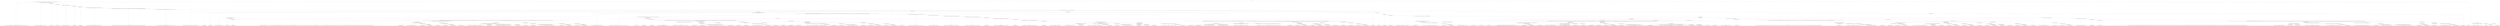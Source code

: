 digraph T {
	{
		rank=same
		397 [penwidth=3,colorscheme=set19,color=3,label="1;2;3;4;5;6;7;8;9;10;11;12;13;14;15;16;17;18;19;20;31;32;33;34;35;36;37;38;39;40;41;42;43;44;45;46;47;48;49;50;61;62;63;64;65;66;67;68;69;70;91;92;93;94;95;96;97;98;99;100;131;132;133;134;135;136;137;138;139;140;141;142;143;144;145;146;147;148;149;150_P\nP\n1.2%"]
		395 [penwidth=3,colorscheme=set19,color=3,label="151;152;153;154;155;156;157;158;159;160;161;162;163;164;165;166;167;168;169;170;171;172;173;174;175;176;177;178;179;180_P\nP\n1.3%"]
		393 [penwidth=3,colorscheme=set19,color=3,label="181;182;183;184;185;186;187;188;189;190_P\nP\n0.24%"]
		391 [penwidth=3,colorscheme=set19,color=3,label="191;192;193;194;195;196;197;198;199;200_P\nP\n1.8%"]
		389 [penwidth=3,colorscheme=set19,color=3,label="201;202;203;204;205;206;207;208;209;210;211;212;213;214;215;216;217;218;219;220_P\nP\n0.36%"]
		387 [penwidth=3,colorscheme=set19,color=3,label="221;222;223;224;225;226;227;228;229;230_P\nP\n0.084%"]
		385 [penwidth=3,colorscheme=set19,color=3,label="231;232;233;234;235;236;237;238;239;240_P\nP\n0.069%"]
		383 [penwidth=3,colorscheme=set19,color=3,label="241;242;243;244;245;246;247;248;249;250;251;252;253;254;255;256;257;258;259;260;261;262;263;264;265;266;267;268;269;270;271;272;273;274;275;276;277;278;279;280_P\nP\n0.019%"]
		381 [penwidth=3,colorscheme=set19,color=3,label="281;282;283;284;285;286;287;288;289;290;291;292;293;294;295;296;297;298;299;300;301;302;303;304;305;306;307;308;309;310;311;312;313;314;315;316;317;318;319;320;321;322;323;324;325;326;327;328;329;330;331;332;333;334;335;336;337;338;339;340;341;342;343;344;345;346;347;348;349;350;351;352;353;354;355;356;357;358;359;360;361;362;363;364;365;366;367;368;369;370_P\nP\n0.017%"]
		379 [penwidth=3,colorscheme=set19,color=3,label="371;372;373;374;375;376;377;378;379;380;381;382;383;384;385;386;387;388;389;390;391;392;393;394;395;396;397;398;399;400;401;402;403;404;405;406;407;408;409;410;411;412;413;414;415;416;417;418;419;420_P\nP\n0.028%"]
		377 [penwidth=3,colorscheme=set19,color=3,label="421;422;423;424;425;426;427;428;429;430;431;432;433;434;435;436;437;438;439;440;441;442;443;444;445;446;447;448;449;450;451;452;453;454;455;456;457;458;459;460;461_P\nP\n5.7%"]
		375 [penwidth=3,colorscheme=set19,color=3,label="462;463;464;465;466;467;468;469;470;471_P\nP\n3.2%"]
		373 [penwidth=3,colorscheme=set19,color=3,label="482;483;484;485;486;487;488;489;490;491_P\nP\n11%"]
		371 [penwidth=3,colorscheme=set19,color=3,label="492;493;494;495;496;497;498;499;500;501;542;543;544;545;546;547;548;549;550;551_P\nP\n3.1%"]
		369 [penwidth=3,colorscheme=set19,color=3,label="612;613;614;615;616;617;618;619;620;621_P\nP\n1.7%"]
		367 [penwidth=3,colorscheme=set19,color=3,label="632;633;634;635;636;637;638;639;640;641_P\nP\n5.6%"]
		365 [penwidth=3,colorscheme=set19,color=3,label="512;513;514;515;516;517;518;519;520;521;532;533;534;535;536;537;538;539;540;541;562;563;564;565;566;567;568;569;570;571_P\nP\n7%"]
		363 [penwidth=3,colorscheme=set19,color=3,label="522;523;524;525;526;527;528;529;530;531_P\nP\n6.7%"]
		361 [penwidth=3,colorscheme=set19,color=3,label="472;473;474;475;476;477;478;479;480;481_P\nP\n5.2%"]
		359 [penwidth=3,colorscheme=set19,color=3,label="502;503;504;505;506;507;508;509;510;511_P\nP\n7.3%"]
		357 [penwidth=3,colorscheme=set19,color=3,label="582;583;584;585;586;587;588;589;590;591_P\nP\n5.8%"]
		355 [penwidth=3,colorscheme=set19,color=3,label="572;573;574;575;576;577;578;579;580;581_P\nP\n5.7%"]
		353 [penwidth=3,colorscheme=set19,color=3,label="21;22;23;24;25;26;27;28;29;30_P\nP\n2.5%"]
		351 [penwidth=3,colorscheme=set19,color=3,label="51;52;53;54;55;56;57;58;59;60;71;72;73;74;75;76;77;78;79;80;101;102;103;104;105;106;107;108;109;110_P\nP\n6.2%"]
		349 [penwidth=3,colorscheme=set19,color=3,label="81;82;83;84;85;86;87;88;89;90_P\nP\n6%"]
		347 [penwidth=3,colorscheme=set19,color=3,label="111;112;113;114;115;116;117;118;119;120_P\nP\n6%"]
		345 [penwidth=3,colorscheme=set19,color=3,label="121;122;123;124;125;126;127;128;129;130_P\nP\n6.2%"]
		342 [penwidth=3,colorscheme=set19,color=2,label="932;933;934;935;936;937;938;939;940;941;972;973;974;975;976;977;978;979;980;981;1022;1023;1024;1025;1026;1027;1028;1029;1030;1031_M1\nM1\n4%"]
		340 [penwidth=3,colorscheme=set19,color=2,label="1052;1053;1054;1055;1056;1057;1058;1059;1060;1061_M1\nM1\n1.4%"]
		338 [penwidth=3,colorscheme=set19,color=2,label="1142;1143;1144;1145;1146;1147;1148;1149;1150;1151;1212;1213;1214;1215;1216;1217;1218;1219;1220;1221;1252;1253;1254;1255;1256;1257;1258;1259;1260;1261_M1\nM1\n2.6%"]
		336 [penwidth=3,colorscheme=set19,color=2,label="1312;1313;1314;1315;1316;1317;1318;1319;1320;1321_M1\nM1\n1%"]
		334 [penwidth=3,colorscheme=set19,color=2,label="1392;1393;1394;1395;1396;1397;1398;1399;1400;1401_M1\nM1\n6.8%"]
		332 [penwidth=3,colorscheme=set19,color=2,label="1082;1083;1084;1085;1086;1087;1088;1089;1090;1091;1132;1133;1134;1135;1136;1137;1138;1139;1140;1141_M1\nM1\n5.2%"]
		328 [penwidth=3,colorscheme=set19,color=2,label="1012;1013;1014;1015;1016;1017;1018;1019;1020;1021_M1\nM1\n3.6%"]
		326 [penwidth=3,colorscheme=set19,color=2,label="1072;1073;1074;1075;1076;1077;1078;1079;1080;1081_M1\nM1\n5.1%"]
		324 [penwidth=3,colorscheme=set19,color=2,label="1122;1123;1124;1125;1126;1127;1128;1129;1130;1131_M1\nM1\n5.3%"]
		322 [penwidth=3,colorscheme=set19,color=2,label="1202;1203;1204;1205;1206;1207;1208;1209;1210;1211_M1\nM1\n7%"]
		320 [penwidth=3,colorscheme=set19,color=2,label="1292;1293;1294;1295;1296;1297;1298;1299;1300;1301_M1\nM1\n6%"]
		318 [penwidth=3,colorscheme=set19,color=2,label="1042;1043;1044;1045;1046;1047;1048;1049;1050;1051;1062;1063;1064;1065;1066;1067;1068;1069;1070;1071_M1\nM1\n1.2%"]
		316 [penwidth=3,colorscheme=set19,color=2,label="1112;1113;1114;1115;1116;1117;1118;1119;1120;1121_M1\nM1\n7.6%"]
		314 [penwidth=3,colorscheme=set19,color=2,label="1192;1193;1194;1195;1196;1197;1198;1199;1200;1201_M1\nM1\n6%"]
		312 [penwidth=3,colorscheme=set19,color=2,label="1002;1003;1004;1005;1006;1007;1008;1009;1010;1011;1032;1033;1034;1035;1036;1037;1038;1039;1040;1041_M1\nM1\n15%"]
		310 [penwidth=3,colorscheme=set19,color=2,label="1182;1183;1184;1185;1186;1187;1188;1189;1190;1191_M1\nM1\n1.8%"]
		308 [penwidth=3,colorscheme=set19,color=2,label="1242;1243;1244;1245;1246;1247;1248;1249;1250;1251_M1\nM1\n4.4%"]
		306 [penwidth=3,colorscheme=set19,color=2,label="1342;1343;1344;1345;1346;1347;1348;1349;1350;1351_M1\nM1\n7.2%"]
		304 [penwidth=3,colorscheme=set19,color=2,label="1232;1233;1234;1235;1236;1237;1238;1239;1240;1241;1282;1283;1284;1285;1286;1287;1288;1289;1290;1291_M1\nM1\n2.9%"]
		302 [penwidth=3,colorscheme=set19,color=2,label="1332;1333;1334;1335;1336;1337;1338;1339;1340;1341_M1\nM1\n0.78%"]
		300 [penwidth=3,colorscheme=set19,color=2,label="1372;1373;1374;1375;1376;1377;1378;1379;1380;1381_M1\nM1\n5.5%"]
		297 [penwidth=3,colorscheme=set19,color=8,label="1582;1583;1584;1585;1586;1587;1588;1589;1590;1591;1632;1633;1634;1635;1636;1637;1638;1639;1640;1641;1722;1723;1724;1725;1726;1727;1728;1729;1730;1731;1742;1743;1744;1745;1746;1747;1748;1749;1750;1751_M2\nM2\n2.1%"]
		295 [penwidth=3,colorscheme=set19,color=8,label="1782;1783;1784;1785;1786;1787;1788;1789;1790;1791_M2\nM2\n4.4%"]
		293 [penwidth=3,colorscheme=set19,color=8,label="1832;1833;1834;1835;1836;1837;1838;1839;1840;1841_M2\nM2\n2.6%"]
		291 [penwidth=3,colorscheme=set19,color=8,label="1882;1883;1884;1885;1886;1887;1888;1889;1890;1891_M2\nM2\n5.1%"]
		289 [penwidth=3,colorscheme=set19,color=8,label="1872;1873;1874;1875;1876;1877;1878;1879;1880;1881_M2\nM2\n7.7%"]
		287 [penwidth=3,colorscheme=set19,color=8,label="1622;1623;1624;1625;1626;1627;1628;1629;1630;1631;1682;1683;1684;1685;1686;1687;1688;1689;1690;1691;1712;1713;1714;1715;1716;1717;1718;1719;1720;1721_M2\nM2\n9.7%"]
		285 [penwidth=3,colorscheme=set19,color=8,label="1822;1823;1824;1825;1826;1827;1828;1829;1830;1831;1862;1863;1864;1865;1866;1867;1868;1869;1870;1871_M2\nM2\n4.9%"]
		283 [penwidth=3,colorscheme=set19,color=8,label="1942;1943;1944;1945;1946;1947;1948;1949;1950;1951;1982;1983;1984;1985;1986;1987;1988;1989;1990;1991;2022;2023;2024;2025;2026;2027;2028;2029;2030;2031_M2\nM2\n0.58%"]
		281 [penwidth=3,colorscheme=set19,color=8,label="2092;2093;2094;2095;2096;2097;2098;2099;2100;2101;2112;2113;2114;2115;2116;2117;2118;2119;2120;2121;2182;2183;2184;2185;2186;2187;2188;2189;2190;2191_M2\nM2\n0.094%"]
		279 [penwidth=3,colorscheme=set19,color=8,label="2202;2203;2204;2205;2206;2207;2208;2209;2210;2211_M2\nM2\n0.24%"]
		277 [penwidth=3,colorscheme=set19,color=8,label="2302;2303;2304;2305;2306;2307;2308;2309;2310;2311;2362;2363;2364;2365;2366;2367;2368;2369;2370;2371;2412;2413;2414;2415;2416;2417;2418;2419;2420;2421_M2\nM2\n0.00092%"]
		275 [penwidth=3,colorscheme=set19,color=8,label="2482;2483;2484;2485;2486;2487;2488;2489;2490;2491_M2\nM2\n0.0092%"]
		273 [penwidth=3,colorscheme=set19,color=8,label="2662;2663;2664;2665;2666;2667;2668;2669;2670;2671;2912;2913;2914;2915;2916;2917;2918;2919;2920;2921;3082;3083;3084;3085;3086;3087;3088;3089;3090;3091_M2\nM2\n0.01%"]
		271 [penwidth=3,colorscheme=set19,color=8,label="3202;3203;3204;3205;3206;3207;3208;3209;3210;3211_M2\nM2\n0.0065%"]
		269 [penwidth=3,colorscheme=set19,color=8,label="3312;3313;3314;3315;3316;3317;3318;3319;3320;3321;3442;3443;3444;3445;3446;3447;3448;3449;3450;3451;3452_M2\nM2\n4%"]
		266 [penwidth=3,colorscheme=set19,color=8,label="3643;3644;3645;3646;3647;3648;3649;3650;3651;3652;3713;3714;3715;3716;3717;3718;3719;3720;3721;3722_M2\nM2\n1.6%"]
		264 [penwidth=3,colorscheme=set19,color=8,label="3773;3774;3775;3776;3777;3778;3779;3780;3781;3782_M2\nM2\n5.5%"]
		262 [penwidth=3,colorscheme=set19,color=8,label="3703;3704;3705;3706;3707;3708;3709;3710;3711;3712;3763;3764;3765;3766;3767;3768;3769;3770;3771;3772;3833;3834;3835;3836;3837;3838;3839;3840;3841;3842_M2\nM2\n1.6%"]
		260 [penwidth=3,colorscheme=set19,color=8,label="3943;3944;3945;3946;3947;3948;3949;3950;3951;3952_M2\nM2\n5.1%"]
		258 [penwidth=3,colorscheme=set19,color=8,label="3753;3754;3755;3756;3757;3758;3759;3760;3761;3762_M2\nM2\n3.9%"]
		256 [penwidth=3,colorscheme=set19,color=8,label="3823;3824;3825;3826;3827;3828;3829;3830;3831;3832;3873;3874;3875;3876;3877;3878;3879;3880;3881;3882_M2\nM2\n5.8%"]
		253 [penwidth=3,colorscheme=set19,color=8,label="3693;3694;3695;3696;3697;3698;3699;3700;3701;3702_M2\nM2\n5.3%"]
		251 [penwidth=3,colorscheme=set19,color=8,label="3743;3744;3745;3746;3747;3748;3749;3750;3751;3752_M2\nM2\n10%"]
		249 [penwidth=3,colorscheme=set19,color=8,label="3683;3684;3685;3686;3687;3688;3689;3690;3691;3692_M2\nM2\n11%"]
		247 [penwidth=3,colorscheme=set19,color=8,label="1672;1673;1674;1675;1676;1677;1678;1679;1680;1681;1772;1773;1774;1775;1776;1777;1778;1779;1780;1781;1812;1813;1814;1815;1816;1817;1818;1819;1820;1821_M2\nM2\n2.1%"]
		245 [penwidth=3,colorscheme=set19,color=8,label="1932;1933;1934;1935;1936;1937;1938;1939;1940;1941_M2\nM2\n6.3%"]
		243 [penwidth=3,colorscheme=set19,color=9,label="1472;1473;1474;1475;1476;1477;1478;1479;1480;1481;1502;1503;1504;1505;1506;1507;1508;1509;1510;1511;1552;1553;1554;1555;1556;1557;1558;1559;1560;1561;1612;1613;1614;1615;1616;1617;1618;1619;1620;1621;1852;1853;1854;1855;1856;1857;1858;1859;1860;1861;1902;1903;1904;1905;1906;1907;1908;1909;1910;1911;1972;1973;1974;1975;1976;1977;1978;1979;1980;1981;2072;2073;2074;2075;2076;2077;2078;2079;2080;2081;2162;2163;2164;2165;2166;2167;2168;2169;2170;2171;2192;2193;2194;2195;2196;2197;2198;2199;2200;2201;2242;2243;2244;2245;2246;2247;2248;2249;2250;2251;2262;2263;2264;2265;2266;2267;2268;2269;2270;2271;2322;2323;2324;2325;2326;2327;2328;2329;2330;2331;2382;2383;2384;2385;2386;2387;2388;2389;2390;2391_M3\nM3\n1.2%"]
		240 [penwidth=3,colorscheme=set19,color=9,label="2832;2833;2834;2835;2836;2837;2838;2839;2840;2841_M3\nM3\n8.2%"]
		238 [penwidth=3,colorscheme=set19,color=9,label="3032;3033;3034;3035;3036;3037;3038;3039;3040;3041;3112;3113;3114;3115;3116;3117;3118;3119;3120;3121;3242;3243;3244;3245;3246;3247;3248;3249;3250;3251_M3\nM3\n3.4%"]
		236 [penwidth=3,colorscheme=set19,color=9,label="3463;3464;3465;3466;3467;3468;3469;3470;3471;3472;3543;3544;3545;3546;3547;3548;3549;3550;3551;3552_M3\nM3\n5.4%"]
		234 [penwidth=3,colorscheme=set19,color=9,label="2492;2493;2494;2495;2496;2497;2498;2499;2500;2501_M3\nM3\n1.2%"]
		231 [penwidth=3,colorscheme=set19,color=9,label="2822;2823;2824;2825;2826;2827;2828;2829;2830;2831_M3\nM3\n9.7%"]
		229 [penwidth=3,colorscheme=set19,color=9,label="2952;2953;2954;2955;2956;2957;2958;2959;2960;2961_M3\nM3\n1.4%"]
		227 [penwidth=3,colorscheme=set19,color=9,label="3102;3103;3104;3105;3106;3107;3108;3109;3110;3111_M3\nM3\n6.3%"]
		224 [penwidth=3,colorscheme=set19,color=9,label="2742;2743;2744;2745;2746;2747;2748;2749;2750;2751;2812;2813;2814;2815;2816;2817;2818;2819;2820;2821;2942;2943;2944;2945;2946;2947;2948;2949;2950;2951_M3\nM3\n1%"]
		222 [penwidth=3,colorscheme=set19,color=9,label="3232;3233;3234;3235;3236;3237;3238;3239;3240;3241_M3\nM3\n8.8%"]
		220 [penwidth=3,colorscheme=set19,color=9,label="2932;2933;2934;2935;2936;2937;2938;2939;2940;2941_M3\nM3\n4.3%"]
		218 [penwidth=3,colorscheme=set19,color=9,label="3022;3023;3024;3025;3026;3027;3028;3029;3030;3031_M3\nM3\n1.4%"]
		216 [penwidth=3,colorscheme=set19,color=9,label="3342;3343;3344;3345;3346;3347;3348;3349;3350;3351_M3\nM3\n5.6%"]
		214 [penwidth=3,colorscheme=set19,color=9,label="2922;2923;2924;2925;2926;2927;2928;2929;2930;2931_M3\nM3\n2.2%"]
		212 [penwidth=3,colorscheme=set19,color=9,label="3222;3223;3224;3225;3226;3227;3228;3229;3230;3231_M3\nM3\n6.8%"]
		210 [penwidth=3,colorscheme=set19,color=9,label="3092;3093;3094;3095;3096;3097;3098;3099;3100;3101_M3\nM3\n2.6%"]
		208 [penwidth=3,colorscheme=set19,color=9,label="3212;3213;3214;3215;3216;3217;3218;3219;3220;3221_M3\nM3\n1.1%"]
		206 [penwidth=3,colorscheme=set19,color=9,label="3332;3333;3334;3335;3336;3337;3338;3339;3340;3341_M3\nM3\n8.4%"]
		204 [penwidth=3,colorscheme=set19,color=9,label="3533;3534;3535;3536;3537;3538;3539;3540;3541;3542_M3\nM3\n5%"]
		202 [penwidth=3,colorscheme=set19,color=9,label="3322;3323;3324;3325;3326;3327;3328;3329;3330;3331_M3\nM3\n7.8%"]
		200 [penwidth=3,colorscheme=set19,color=9,label="3453;3454;3455;3456;3457;3458;3459;3460;3461;3462_M3\nM3\n0.48%"]
		198 [penwidth=3,colorscheme=set19,color=9,label="3523;3524;3525;3526;3527;3528;3529;3530;3531;3532_M3\nM3\n7.6%"]
		195 [penwidth=3,colorscheme=set19,color=7,label="2442;2443;2444;2445;2446;2447;2448;2449;2450;2451_M4\nM4\n2.4%"]
		193 [penwidth=3,colorscheme=set19,color=7,label="2522;2523;2524;2525;2526;2527;2528;2529;2530;2531_M4\nM4\n4.4%"]
		191 [penwidth=3,colorscheme=set19,color=7,label="2782;2783;2784;2785;2786;2787;2788;2789;2790;2791;2882;2883;2884;2885;2886;2887;2888;2889;2890;2891_M4\nM4\n5.4%"]
		189 [penwidth=3,colorscheme=set19,color=7,label="2982;2983;2984;2985;2986;2987;2988;2989;2990;2991;3042;3043;3044;3045;3046;3047;3048;3049;3050;3051_M4\nM4\n7.6%"]
		187 [penwidth=3,colorscheme=set19,color=7,label="2562;2563;2564;2565;2566;2567;2568;2569;2570;2571;2632;2633;2634;2635;2636;2637;2638;2639;2640;2641;2702;2703;2704;2705;2706;2707;2708;2709;2710;2711_M4\nM4\n8.4%"]
		185 [penwidth=3,colorscheme=set19,color=7,label="2692;2693;2694;2695;2696;2697;2698;2699;2700;2701;2772;2773;2774;2775;2776;2777;2778;2779;2780;2781;2872;2873;2874;2875;2876;2877;2878;2879;2880;2881;2972;2973;2974;2975;2976;2977;2978;2979;2980;2981;3142;3143;3144;3145;3146;3147;3148;3149;3150;3151_M4\nM4\n5.8%"]
		183 [penwidth=3,colorscheme=set19,color=7,label="2512;2513;2514;2515;2516;2517;2518;2519;2520;2521_M4\nM4\n7.8%"]
		180 [penwidth=3,colorscheme=set19,color=7,label="2622;2623;2624;2625;2626;2627;2628;2629;2630;2631_M4\nM4\n12%"]
		178 [penwidth=3,colorscheme=set19,color=7,label="3132;3133;3134;3135;3136;3137;3138;3139;3140;3141_M4\nM4\n5.8%"]
		176 [penwidth=3,colorscheme=set19,color=7,label="2862;2863;2864;2865;2866;2867;2868;2869;2870;2871_M4\nM4\n4.5%"]
		174 [penwidth=3,colorscheme=set19,color=7,label="2962;2963;2964;2965;2966;2967;2968;2969;2970;2971_M4\nM4\n8.1%"]
		172 [penwidth=3,colorscheme=set19,color=7,label="3122;3123;3124;3125;3126;3127;3128;3129;3130;3131_M4\nM4\n6.1%"]
		170 [penwidth=3,colorscheme=set19,color=7,label="2852;2853;2854;2855;2856;2857;2858;2859;2860;2861_M4\nM4\n5.2%"]
		168 [penwidth=3,colorscheme=set19,color=7,label="2542;2543;2544;2545;2546;2547;2548;2549;2550;2551_M4\nM4\n3.9%"]
		166 [penwidth=3,colorscheme=set19,color=7,label="2612;2613;2614;2615;2616;2617;2618;2619;2620;2621_M4\nM4\n0.51%"]
		164 [penwidth=3,colorscheme=set19,color=7,label="2762;2763;2764;2765;2766;2767;2768;2769;2770;2771_M4\nM4\n5%"]
		162 [penwidth=3,colorscheme=set19,color=7,label="2842;2843;2844;2845;2846;2847;2848;2849;2850;2851_M4\nM4\n6.8%"]
		160 [penwidth=3,colorscheme=set19,color=5,label="662;663;664;665;666;667;668;669;670;671;692;693;694;695;696;697;698;699;700;701;712;713;714;715;716;717;718;719;720;721;792;793;794;795;796;797;798;799;800;801;822;823;824;825;826;827;828;829;830;831;852;853;854;855;856;857;858;859;860;861;872;873;874;875;876;877;878;879;880;881;902;903;904;905;906;907;908;909;910;911;912;913;914;915;916;917;918;919;920;921;992;993;994;995;996;997;998;999;1000;1001;1102;1103;1104;1105;1106;1107;1108;1109;1110;1111;1162;1163;1164;1165;1166;1167;1168;1169;1170;1171;1222;1223;1224;1225;1226;1227;1228;1229;1230;1231;1262;1263;1264;1265;1266;1267;1268;1269;1270;1271;1412;1413;1414;1415;1416;1417;1418;1419;1420;1421;1442;1443;1444;1445;1446;1447;1448;1449;1450;1451;1532;1533;1534;1535;1536;1537;1538;1539;1540;1541;1592;1593;1594;1595;1596;1597;1598;1599;1600;1601;2002;2003;2004;2005;2006;2007;2008;2009;2010;2011;2042;2043;2044;2045;2046;2047;2048;2049;2050;2051;2132;2133;2134;2135;2136;2137;2138;2139;2140;2141;2252;2253;2254;2255;2256;2257;2258;2259;2260;2261;2332;2333;2334;2335;2336;2337;2338;2339;2340;2341;2402;2403;2404;2405;2406;2407;2408;2409;2410;2411;2452;2453;2454;2455;2456;2457;2458;2459;2460;2461;2642;2643;2644;2645;2646;2647;2648;2649;2650;2651_M5\nM5\n3.3%"]
		157 [penwidth=3,colorscheme=set19,color=5,label="3272;3273;3274;3275;3276;3277;3278;3279;3280;3281_M5\nM5\n5.1%"]
		155 [penwidth=3,colorscheme=set19,color=5,label="3412;3413;3414;3415;3416;3417;3418;3419;3420;3421;3503;3504;3505;3506;3507;3508;3509;3510;3511;3512_M5\nM5\n3.1%"]
		153 [penwidth=3,colorscheme=set19,color=5,label="3573;3574;3575;3576;3577;3578;3579;3580;3581;3582_M5\nM5\n5%"]
		151 [penwidth=3,colorscheme=set19,color=5,label="3653;3654;3655;3656;3657;3658;3659;3660;3661;3662_M5\nM5\n6.8%"]
		149 [penwidth=3,colorscheme=set19,color=5,label="3402;3403;3404;3405;3406;3407;3408;3409;3410;3411_M5\nM5\n4.3%"]
		147 [penwidth=3,colorscheme=set19,color=5,label="3493;3494;3495;3496;3497;3498;3499;3500;3501;3502_M5\nM5\n2.3%"]
		145 [penwidth=3,colorscheme=set19,color=5,label="3603;3604;3605;3606;3607;3608;3609;3610;3611;3612_M5\nM5\n5.5%"]
		143 [penwidth=3,colorscheme=set19,color=5,label="2792;2793;2794;2795;2796;2797;2798;2799;2800;2801_M5\nM5\n2.5%"]
		141 [penwidth=3,colorscheme=set19,color=5,label="3062;3063;3064;3065;3066;3067;3068;3069;3070;3071;3162;3163;3164;3165;3166;3167;3168;3169;3170;3171;3262;3263;3264;3265;3266;3267;3268;3269;3270;3271_M5\nM5\n3%"]
		139 [penwidth=3,colorscheme=set19,color=5,label="3392;3393;3394;3395;3396;3397;3398;3399;3400;3401_M5\nM5\n5.7%"]
		137 [penwidth=3,colorscheme=set19,color=5,label="3252;3253;3254;3255;3256;3257;3258;3259;3260;3261;3382;3383;3384;3385;3386;3387;3388;3389;3390;3391;3483;3484;3485;3486;3487;3488;3489;3490;3491;3492_M5\nM5\n8.6%"]
		135 [penwidth=3,colorscheme=set19,color=5,label="3372;3373;3374;3375;3376;3377;3378;3379;3380;3381_M5\nM5\n6.9%"]
		133 [penwidth=3,colorscheme=set19,color=5,label="2992;2993;2994;2995;2996;2997;2998;2999;3000;3001_M5\nM5\n0.73%"]
		131 [penwidth=3,colorscheme=set19,color=5,label="3362;3363;3364;3365;3366;3367;3368;3369;3370;3371_M5\nM5\n0.54%"]
		129 [penwidth=3,colorscheme=set19,color=5,label="3473;3474;3475;3476;3477;3478;3479;3480;3481;3482;3563;3564;3565;3566;3567;3568;3569;3570;3571;3572;3593;3594;3595;3596;3597;3598;3599;3600;3601;3602_M5\nM5\n10%"]
		127 [penwidth=3,colorscheme=set19,color=5,label="3052;3053;3054;3055;3056;3057;3058;3059;3060;3061_M5\nM5\n1.4%"]
		125 [penwidth=3,colorscheme=set19,color=5,label="3352;3353;3354;3355;3356;3357;3358;3359;3360;3361_M5\nM5\n8.2%"]
		123 [penwidth=3,colorscheme=set19,color=5,label="3152;3153;3154;3155;3156;3157;3158;3159;3160;3161_M5\nM5\n8.6%"]
		121 [penwidth=3,colorscheme=set19,color=5,label="3553;3554;3555;3556;3557;3558;3559;3560;3561;3562_M5\nM5\n8.7%"]
		118 [penwidth=3,colorscheme=set19,color=4,label="3783;3784;3785;3786;3787;3788;3789;3790;3791;3792;3963;3964;3965;3966;3967;3968;3969;3970;3971;3972_M6\nM6\n4.9%"]
		116 [penwidth=3,colorscheme=set19,color=4,label="3993;3994;3995;3996;3997;3998;3999;4000;4001;4002;4073;4074;4075;4076;4077;4078;4079;4080;4081;4082;4173;4174;4175;4176;4177;4178;4179;4180;4181;4182_M6\nM6\n6.1%"]
		113 [penwidth=3,colorscheme=set19,color=4,label="4163;4164;4165;4166;4167;4168;4169;4170;4171;4172_M6\nM6\n0.97%"]
		111 [penwidth=3,colorscheme=set19,color=4,label="4373;4374;4375;4376;4377;4378;4379;4380;4381;4382_M6\nM6\n2.8%"]
		109 [penwidth=3,colorscheme=set19,color=4,label="4503;4504;4505;4506;4507;4508;4509;4510;4511;4512;4573;4574;4575;4576;4577;4578;4579;4580;4581;4582;4673;4674;4675;4676;4677;4678;4679;4680;4681;4682_M6\nM6\n6%"]
		107 [penwidth=3,colorscheme=set19,color=4,label="4253;4254;4255;4256;4257;4258;4259;4260;4261;4262_M6\nM6\n7.6%"]
		105 [penwidth=3,colorscheme=set19,color=4,label="4153;4154;4155;4156;4157;4158;4159;4160;4161;4162_M6\nM6\n3.1%"]
		103 [penwidth=3,colorscheme=set19,color=4,label="4363;4364;4365;4366;4367;4368;4369;4370;4371;4372_M6\nM6\n4.9%"]
		101 [penwidth=3,colorscheme=set19,color=4,label="4493;4494;4495;4496;4497;4498;4499;4500;4501;4502;4663;4664;4665;4666;4667;4668;4669;4670;4671;4672_M6\nM6\n0.6%"]
		99 [penwidth=3,colorscheme=set19,color=4,label="4703;4704;4705;4706;4707;4708;4709;4710;4711;4712_M6\nM6\n5.1%"]
		97 [penwidth=3,colorscheme=set19,color=4,label="4483;4484;4485;4486;4487;4488;4489;4490;4491;4492_M6\nM6\n6.1%"]
		95 [penwidth=3,colorscheme=set19,color=4,label="3843;3844;3845;3846;3847;3848;3849;3850;3851;3852_M6\nM6\n0.94%"]
		93 [penwidth=3,colorscheme=set19,color=4,label="3953;3954;3955;3956;3957;3958;3959;3960;3961;3962_M6\nM6\n0.94%"]
		91 [penwidth=3,colorscheme=set19,color=4,label="4053;4054;4055;4056;4057;4058;4059;4060;4061;4062_M6\nM6\n3.3%"]
		89 [penwidth=3,colorscheme=set19,color=4,label="4143;4144;4145;4146;4147;4148;4149;4150;4151;4152;4243;4244;4245;4246;4247;4248;4249;4250;4251;4252;4473;4474;4475;4476;4477;4478;4479;4480;4481;4482;4563;4564;4565;4566;4567;4568;4569;4570;4571;4572_M6\nM6\n4.5%"]
		87 [penwidth=3,colorscheme=set19,color=4,label="4653;4654;4655;4656;4657;4658;4659;4660;4661;4662_M6\nM6\n5.8%"]
		85 [penwidth=3,colorscheme=set19,color=4,label="4233;4234;4235;4236;4237;4238;4239;4240;4241;4242_M6\nM6\n4.1%"]
		83 [penwidth=3,colorscheme=set19,color=4,label="4463;4464;4465;4466;4467;4468;4469;4470;4471;4472;4643;4644;4645;4646;4647;4648;4649;4650;4651;4652_M6\nM6\n8.4%"]
		81 [penwidth=3,colorscheme=set19,color=4,label="4353;4354;4355;4356;4357;4358;4359;4360;4361;4362_M6\nM6\n3%"]
		79 [penwidth=3,colorscheme=set19,color=4,label="4553;4554;4555;4556;4557;4558;4559;4560;4561;4562_M6\nM6\n2.5%"]
		77 [penwidth=3,colorscheme=set19,color=4,label="4633;4634;4635;4636;4637;4638;4639;4640;4641;4642_M6\nM6\n5.4%"]
		75 [penwidth=3,colorscheme=set19,color=4,label="4043;4044;4045;4046;4047;4048;4049;4050;4051;4052_M6\nM6\n4.3%"]
		73 [penwidth=3,colorscheme=set19,color=4,label="4343;4344;4345;4346;4347;4348;4349;4350;4351;4352_M6\nM6\n8.6%"]
		71 [penwidth=3,colorscheme=set19,color=1,label="1462;1463;1464;1465;1466;1467;1468;1469;1470;1471;1492;1493;1494;1495;1496;1497;1498;1499;1500;1501;1562;1563;1564;1565;1566;1567;1568;1569;1570;1571;1602;1603;1604;1605;1606;1607;1608;1609;1610;1611;1652;1653;1654;1655;1656;1657;1658;1659;1660;1661;1732;1733;1734;1735;1736;1737;1738;1739;1740;1741;1762;1763;1764;1765;1766;1767;1768;1769;1770;1771;1792;1793;1794;1795;1796;1797;1798;1799;1800;1801;1922;1923;1924;1925;1926;1927;1928;1929;1930;1931;1962;1963;1964;1965;1966;1967;1968;1969;1970;1971;2012;2013;2014;2015;2016;2017;2018;2019;2020;2021;2062;2063;2064;2065;2066;2067;2068;2069;2070;2071;2152;2153;2154;2155;2156;2157;2158;2159;2160;2161;2232;2233;2234;2235;2236;2237;2238;2239;2240;2241;2342;2343;2344;2345;2346;2347;2348;2349;2350;2351;2462;2463;2464;2465;2466;2467;2468;2469;2470;2471;2572;2573;2574;2575;2576;2577;2578;2579;2580;2581;2802;2803;2804;2805;2806;2807;2808;2809;2810;2811;2902;2903;2904;2905;2906;2907;2908;2909;2910;2911;3072;3073;3074;3075;3076;3077;3078;3079;3080;3081;3182;3183;3184;3185;3186;3187;3188;3189;3190;3191;3282;3283;3284;3285;3286;3287;3288;3289;3290;3291;3422;3423;3424;3425;3426;3427;3428;3429;3430;3431;3513;3514;3515;3516;3517;3518;3519;3520;3521;3522;3613;3614;3615;3616;3617;3618;3619;3620;3621;3622_M7\nM7\n12%"]
		68 [penwidth=3,colorscheme=set19,color=1,label="3733;3734;3735;3736;3737;3738;3739;3740;3741;3742;3913;3914;3915;3916;3917;3918;3919;3920;3921;3922_M7\nM7\n4.4%"]
		66 [penwidth=3,colorscheme=set19,color=1,label="4103;4104;4105;4106;4107;4108;4109;4110;4111;4112_M7\nM7\n14%"]
		64 [penwidth=3,colorscheme=set19,color=1,label="4213;4214;4215;4216;4217;4218;4219;4220;4221;4222_M7\nM7\n7.2%"]
		62 [penwidth=3,colorscheme=set19,color=1,label="3803;3804;3805;3806;3807;3808;3809;3810;3811;3812;3853;3854;3855;3856;3857;3858;3859;3860;3861;3862;3903;3904;3905;3906;3907;3908;3909;3910;3911;3912_M7\nM7\n7.4%"]
		60 [penwidth=3,colorscheme=set19,color=1,label="4013;4014;4015;4016;4017;4018;4019;4020;4021;4022;4203;4204;4205;4206;4207;4208;4209;4210;4211;4212;4283;4284;4285;4286;4287;4288;4289;4290;4291;4292_M7\nM7\n4%"]
		58 [penwidth=3,colorscheme=set19,color=1,label="4683;4684;4685;4686;4687;4688;4689;4690;4691;4692_M7\nM7\n5.3%"]
		56 [penwidth=3,colorscheme=set19,color=1,label="3723;3724;3725;3726;3727;3728;3729;3730;3731;3732;3793;3794;3795;3796;3797;3798;3799;3800;3801;3802;3893;3894;3895;3896;3897;3898;3899;3900;3901;3902_M7\nM7\n4.4%"]
		54 [penwidth=3,colorscheme=set19,color=1,label="4003;4004;4005;4006;4007;4008;4009;4010;4011;4012_M7\nM7\n2.2%"]
		52 [penwidth=3,colorscheme=set19,color=1,label="4093;4094;4095;4096;4097;4098;4099;4100;4101;4102;4273;4274;4275;4276;4277;4278;4279;4280;4281;4282_M7\nM7\n6.7%"]
		50 [penwidth=3,colorscheme=set19,color=1,label="4193;4194;4195;4196;4197;4198;4199;4200;4201;4202;4263;4264;4265;4266;4267;4268;4269;4270;4271;4272;4393;4394;4395;4396;4397;4398;4399;4400;4401;4402_M7\nM7\n5.4%"]
		47 [penwidth=3,colorscheme=set19,color=1,label="3973;3974;3975;3976;3977;3978;3979;3980;3981;3982_M7\nM7\n7%"]
		45 [penwidth=3,colorscheme=set19,color=1,label="4593;4594;4595;4596;4597;4598;4599;4600;4601;4602_M7\nM7\n5%"]
		42 [penwidth=3,colorscheme=set19,color=1,label="4183;4184;4185;4186;4187;4188;4189;4190;4191;4192_M7\nM7\n5.4%"]
		40 [penwidth=3,colorscheme=set19,color=1,label="4383;4384;4385;4386;4387;4388;4389;4390;4391;4392;4513;4514;4515;4516;4517;4518;4519;4520;4521;4522_M7\nM7\n3.3%"]
		38 [penwidth=3,colorscheme=set19,color=1,label="4583;4584;4585;4586;4587;4588;4589;4590;4591;4592_M7\nM7\n6.1%"]
		34 [penwidth=3,colorscheme=set19,color=10,label="3863;3864;3865;3866;3867;3868;3869;3870;3871;3872;3933;3934;3935;3936;3937;3938;3939;3940;3941;3942;4033;4034;4035;4036;4037;4038;4039;4040;4041;4042;4133;4134;4135;4136;4137;4138;4139;4140;4141;4142_M8\nM8\n5%"]
		32 [penwidth=3,colorscheme=set19,color=10,label="4333;4334;4335;4336;4337;4338;4339;4340;4341;4342_M8\nM8\n3%"]
		30 [penwidth=3,colorscheme=set19,color=10,label="4453;4454;4455;4456;4457;4458;4459;4460;4461;4462_M8\nM8\n5.1%"]
		28 [penwidth=3,colorscheme=set19,color=10,label="4023;4024;4025;4026;4027;4028;4029;4030;4031;4032_M8\nM8\n0.38%"]
		26 [penwidth=3,colorscheme=set19,color=10,label="4123;4124;4125;4126;4127;4128;4129;4130;4131;4132;4323;4324;4325;4326;4327;4328;4329;4330;4331;4332_M8\nM8\n0.7%"]
		24 [penwidth=3,colorscheme=set19,color=10,label="4443;4444;4445;4446;4447;4448;4449;4450;4451;4452;4623;4624;4625;4626;4627;4628;4629;4630;4631;4632_M8\nM8\n5.4%"]
		22 [penwidth=3,colorscheme=set19,color=10,label="4313;4314;4315;4316;4317;4318;4319;4320;4321;4322_M8\nM8\n5.3%"]
		20 [penwidth=3,colorscheme=set19,color=10,label="4613;4614;4615;4616;4617;4618;4619;4620;4621;4622_M8\nM8\n6.1%"]
		18 [penwidth=3,colorscheme=set19,color=10,label="3923;3924;3925;3926;3927;3928;3929;3930;3931;3932_M8\nM8\n12%"]
		16 [penwidth=3,colorscheme=set19,color=10,label="4303;4304;4305;4306;4307;4308;4309;4310;4311;4312_M8\nM8\n8.9%"]
		14 [penwidth=3,colorscheme=set19,color=10,label="4433;4434;4435;4436;4437;4438;4439;4440;4441;4442_M8\nM8\n5.1%"]
		12 [penwidth=3,colorscheme=set19,color=10,label="4543;4544;4545;4546;4547;4548;4549;4550;4551;4552_M8\nM8\n7.3%"]
		10 [penwidth=3,colorscheme=set19,color=10,label="4423;4424;4425;4426;4427;4428;4429;4430;4431;4432_M8\nM8\n7.4%"]
		8 [penwidth=3,colorscheme=set19,color=10,label="4603;4604;4605;4606;4607;4608;4609;4610;4611;4612;4693;4694;4695;4696;4697;4698;4699;4700;4701;4702;4713;4714;4715;4716;4717;4718;4719;4720;4721;4722_M8\nM8\n5.1%"]
		6 [penwidth=3,colorscheme=set19,color=10,label="3983;3984;3985;3986;3987;3988;3989;3990;3991;3992_M8\nM8\n4.3%"]
		4 [penwidth=3,colorscheme=set19,color=10,label="4113;4114;4115;4116;4117;4118;4119;4120;4121;4122;4223;4224;4225;4226;4227;4228;4229;4230;4231;4232;4293;4294;4295;4296;4297;4298;4299;4300;4301;4302;4413;4414;4415;4416;4417;4418;4419;4420;4421;4422;4533;4534;4535;4536;4537;4538;4539;4540;4541;4542_M8\nM8\n7.7%"]
		2 [penwidth=3,colorscheme=set19,color=10,label="4403;4404;4405;4406;4407;4408;4409;4410;4411;4412_M8\nM8\n5.9%"]
		0 [penwidth=3,colorscheme=set19,color=10,label="4523;4524;4525;4526;4527;4528;4529;4530;4531;4532_M8\nM8\n5.5%"]
	}
	400 [label="GL"]
	399 [label="0"]
	398 [label="1;2;3;4;5;6;7;8;9;10;11;12;13;14;15;16;17;18;19;20;31;32;33;34;35;36;37;38;39;40;41;42;43;44;45;46;47;48;49;50;61;62;63;64;65;66;67;68;69;70;91;92;93;94;95;96;97;98;99;100;131;132;133;134;135;136;137;138;139;140;141;142;143;144;145;146;147;148;149;150"]
	396 [label="151;152;153;154;155;156;157;158;159;160;161;162;163;164;165;166;167;168;169;170;171;172;173;174;175;176;177;178;179;180"]
	394 [label="181;182;183;184;185;186;187;188;189;190"]
	392 [label="191;192;193;194;195;196;197;198;199;200"]
	390 [label="201;202;203;204;205;206;207;208;209;210;211;212;213;214;215;216;217;218;219;220"]
	388 [label="221;222;223;224;225;226;227;228;229;230"]
	386 [label="231;232;233;234;235;236;237;238;239;240"]
	384 [label="241;242;243;244;245;246;247;248;249;250;251;252;253;254;255;256;257;258;259;260;261;262;263;264;265;266;267;268;269;270;271;272;273;274;275;276;277;278;279;280"]
	382 [label="281;282;283;284;285;286;287;288;289;290;291;292;293;294;295;296;297;298;299;300;301;302;303;304;305;306;307;308;309;310;311;312;313;314;315;316;317;318;319;320;321;322;323;324;325;326;327;328;329;330;331;332;333;334;335;336;337;338;339;340;341;342;343;344;345;346;347;348;349;350;351;352;353;354;355;356;357;358;359;360;361;362;363;364;365;366;367;368;369;370"]
	380 [label="371;372;373;374;375;376;377;378;379;380;381;382;383;384;385;386;387;388;389;390;391;392;393;394;395;396;397;398;399;400;401;402;403;404;405;406;407;408;409;410;411;412;413;414;415;416;417;418;419;420"]
	378 [label="421;422;423;424;425;426;427;428;429;430;431;432;433;434;435;436;437;438;439;440;441;442;443;444;445;446;447;448;449;450;451;452;453;454;455;456;457;458;459;460;461"]
	376 [label="462;463;464;465;466;467;468;469;470;471"]
	374 [label="482;483;484;485;486;487;488;489;490;491"]
	372 [label="492;493;494;495;496;497;498;499;500;501;542;543;544;545;546;547;548;549;550;551"]
	370 [label="612;613;614;615;616;617;618;619;620;621"]
	368 [label="632;633;634;635;636;637;638;639;640;641"]
	366 [label="512;513;514;515;516;517;518;519;520;521;532;533;534;535;536;537;538;539;540;541;562;563;564;565;566;567;568;569;570;571"]
	364 [label="522;523;524;525;526;527;528;529;530;531"]
	362 [label="472;473;474;475;476;477;478;479;480;481"]
	360 [label="502;503;504;505;506;507;508;509;510;511"]
	358 [label="582;583;584;585;586;587;588;589;590;591"]
	356 [label="572;573;574;575;576;577;578;579;580;581"]
	354 [label="21;22;23;24;25;26;27;28;29;30"]
	352 [label="51;52;53;54;55;56;57;58;59;60;71;72;73;74;75;76;77;78;79;80;101;102;103;104;105;106;107;108;109;110"]
	350 [label="81;82;83;84;85;86;87;88;89;90"]
	348 [label="111;112;113;114;115;116;117;118;119;120"]
	346 [label="121;122;123;124;125;126;127;128;129;130"]
	344 [label="702;703;704;705;706;707;708;709;710;711;722;723;724;725;726;727;728;729;730;731;772;773;774;775;776;777;778;779;780;781;832;833;834;835;836;837;838;839;840;841"]
	343 [label="932;933;934;935;936;937;938;939;940;941;972;973;974;975;976;977;978;979;980;981;1022;1023;1024;1025;1026;1027;1028;1029;1030;1031"]
	341 [label="1052;1053;1054;1055;1056;1057;1058;1059;1060;1061"]
	339 [label="1142;1143;1144;1145;1146;1147;1148;1149;1150;1151;1212;1213;1214;1215;1216;1217;1218;1219;1220;1221;1252;1253;1254;1255;1256;1257;1258;1259;1260;1261"]
	337 [label="1312;1313;1314;1315;1316;1317;1318;1319;1320;1321"]
	335 [label="1392;1393;1394;1395;1396;1397;1398;1399;1400;1401"]
	333 [label="1082;1083;1084;1085;1086;1087;1088;1089;1090;1091;1132;1133;1134;1135;1136;1137;1138;1139;1140;1141"]
	331 [label="942;943;944;945;946;947;948;949;950;951"]
	330 [label="962;963;964;965;966;967;968;969;970;971"]
	329 [label="1012;1013;1014;1015;1016;1017;1018;1019;1020;1021"]
	327 [label="1072;1073;1074;1075;1076;1077;1078;1079;1080;1081"]
	325 [label="1122;1123;1124;1125;1126;1127;1128;1129;1130;1131"]
	323 [label="1202;1203;1204;1205;1206;1207;1208;1209;1210;1211"]
	321 [label="1292;1293;1294;1295;1296;1297;1298;1299;1300;1301"]
	319 [label="1042;1043;1044;1045;1046;1047;1048;1049;1050;1051;1062;1063;1064;1065;1066;1067;1068;1069;1070;1071"]
	317 [label="1112;1113;1114;1115;1116;1117;1118;1119;1120;1121"]
	315 [label="1192;1193;1194;1195;1196;1197;1198;1199;1200;1201"]
	313 [label="1002;1003;1004;1005;1006;1007;1008;1009;1010;1011;1032;1033;1034;1035;1036;1037;1038;1039;1040;1041"]
	311 [label="1182;1183;1184;1185;1186;1187;1188;1189;1190;1191"]
	309 [label="1242;1243;1244;1245;1246;1247;1248;1249;1250;1251"]
	307 [label="1342;1343;1344;1345;1346;1347;1348;1349;1350;1351"]
	305 [label="1232;1233;1234;1235;1236;1237;1238;1239;1240;1241;1282;1283;1284;1285;1286;1287;1288;1289;1290;1291"]
	303 [label="1332;1333;1334;1335;1336;1337;1338;1339;1340;1341"]
	301 [label="1372;1373;1374;1375;1376;1377;1378;1379;1380;1381"]
	299 [label="602;603;604;605;606;607;608;609;610;611;622;623;624;625;626;627;628;629;630;631;652;653;654;655;656;657;658;659;660;661;682;683;684;685;686;687;688;689;690;691;732;733;734;735;736;737;738;739;740;741;762;763;764;765;766;767;768;769;770;771;812;813;814;815;816;817;818;819;820;821;842;843;844;845;846;847;848;849;850;851;862;863;864;865;866;867;868;869;870;871;892;893;894;895;896;897;898;899;900;901;982;983;984;985;986;987;988;989;990;991;1092;1093;1094;1095;1096;1097;1098;1099;1100;1101;1152;1153;1154;1155;1156;1157;1158;1159;1160;1161;1352;1353;1354;1355;1356;1357;1358;1359;1360;1361;1432;1433;1434;1435;1436;1437;1438;1439;1440;1441;1522;1523;1524;1525;1526;1527;1528;1529;1530;1531"]
	298 [label="1582;1583;1584;1585;1586;1587;1588;1589;1590;1591;1632;1633;1634;1635;1636;1637;1638;1639;1640;1641;1722;1723;1724;1725;1726;1727;1728;1729;1730;1731;1742;1743;1744;1745;1746;1747;1748;1749;1750;1751"]
	296 [label="1782;1783;1784;1785;1786;1787;1788;1789;1790;1791"]
	294 [label="1832;1833;1834;1835;1836;1837;1838;1839;1840;1841"]
	292 [label="1882;1883;1884;1885;1886;1887;1888;1889;1890;1891"]
	290 [label="1872;1873;1874;1875;1876;1877;1878;1879;1880;1881"]
	288 [label="1622;1623;1624;1625;1626;1627;1628;1629;1630;1631;1682;1683;1684;1685;1686;1687;1688;1689;1690;1691;1712;1713;1714;1715;1716;1717;1718;1719;1720;1721"]
	286 [label="1822;1823;1824;1825;1826;1827;1828;1829;1830;1831;1862;1863;1864;1865;1866;1867;1868;1869;1870;1871"]
	284 [label="1942;1943;1944;1945;1946;1947;1948;1949;1950;1951;1982;1983;1984;1985;1986;1987;1988;1989;1990;1991;2022;2023;2024;2025;2026;2027;2028;2029;2030;2031"]
	282 [label="2092;2093;2094;2095;2096;2097;2098;2099;2100;2101;2112;2113;2114;2115;2116;2117;2118;2119;2120;2121;2182;2183;2184;2185;2186;2187;2188;2189;2190;2191"]
	280 [label="2202;2203;2204;2205;2206;2207;2208;2209;2210;2211"]
	278 [label="2302;2303;2304;2305;2306;2307;2308;2309;2310;2311;2362;2363;2364;2365;2366;2367;2368;2369;2370;2371;2412;2413;2414;2415;2416;2417;2418;2419;2420;2421"]
	276 [label="2482;2483;2484;2485;2486;2487;2488;2489;2490;2491"]
	274 [label="2662;2663;2664;2665;2666;2667;2668;2669;2670;2671;2912;2913;2914;2915;2916;2917;2918;2919;2920;2921;3082;3083;3084;3085;3086;3087;3088;3089;3090;3091"]
	272 [label="3202;3203;3204;3205;3206;3207;3208;3209;3210;3211"]
	270 [label="3312;3313;3314;3315;3316;3317;3318;3319;3320;3321;3442;3443;3444;3445;3446;3447;3448;3449;3450;3451;3452"]
	268 [label="3583;3584;3585;3586;3587;3588;3589;3590;3591;3592"]
	267 [label="3643;3644;3645;3646;3647;3648;3649;3650;3651;3652;3713;3714;3715;3716;3717;3718;3719;3720;3721;3722"]
	265 [label="3773;3774;3775;3776;3777;3778;3779;3780;3781;3782"]
	263 [label="3703;3704;3705;3706;3707;3708;3709;3710;3711;3712;3763;3764;3765;3766;3767;3768;3769;3770;3771;3772;3833;3834;3835;3836;3837;3838;3839;3840;3841;3842"]
	261 [label="3943;3944;3945;3946;3947;3948;3949;3950;3951;3952"]
	259 [label="3753;3754;3755;3756;3757;3758;3759;3760;3761;3762"]
	257 [label="3823;3824;3825;3826;3827;3828;3829;3830;3831;3832;3873;3874;3875;3876;3877;3878;3879;3880;3881;3882"]
	255 [label="3633;3634;3635;3636;3637;3638;3639;3640;3641;3642"]
	254 [label="3693;3694;3695;3696;3697;3698;3699;3700;3701;3702"]
	252 [label="3743;3744;3745;3746;3747;3748;3749;3750;3751;3752"]
	250 [label="3683;3684;3685;3686;3687;3688;3689;3690;3691;3692"]
	248 [label="1672;1673;1674;1675;1676;1677;1678;1679;1680;1681;1772;1773;1774;1775;1776;1777;1778;1779;1780;1781;1812;1813;1814;1815;1816;1817;1818;1819;1820;1821"]
	246 [label="1932;1933;1934;1935;1936;1937;1938;1939;1940;1941"]
	244 [label="1472;1473;1474;1475;1476;1477;1478;1479;1480;1481;1502;1503;1504;1505;1506;1507;1508;1509;1510;1511;1552;1553;1554;1555;1556;1557;1558;1559;1560;1561;1612;1613;1614;1615;1616;1617;1618;1619;1620;1621;1852;1853;1854;1855;1856;1857;1858;1859;1860;1861;1902;1903;1904;1905;1906;1907;1908;1909;1910;1911;1972;1973;1974;1975;1976;1977;1978;1979;1980;1981;2072;2073;2074;2075;2076;2077;2078;2079;2080;2081;2162;2163;2164;2165;2166;2167;2168;2169;2170;2171;2192;2193;2194;2195;2196;2197;2198;2199;2200;2201;2242;2243;2244;2245;2246;2247;2248;2249;2250;2251;2262;2263;2264;2265;2266;2267;2268;2269;2270;2271;2322;2323;2324;2325;2326;2327;2328;2329;2330;2331;2382;2383;2384;2385;2386;2387;2388;2389;2390;2391"]
	242 [label="2432;2433;2434;2435;2436;2437;2438;2439;2440;2441;2502;2503;2504;2505;2506;2507;2508;2509;2510;2511"]
	241 [label="2832;2833;2834;2835;2836;2837;2838;2839;2840;2841"]
	239 [label="3032;3033;3034;3035;3036;3037;3038;3039;3040;3041;3112;3113;3114;3115;3116;3117;3118;3119;3120;3121;3242;3243;3244;3245;3246;3247;3248;3249;3250;3251"]
	237 [label="3463;3464;3465;3466;3467;3468;3469;3470;3471;3472;3543;3544;3545;3546;3547;3548;3549;3550;3551;3552"]
	235 [label="2492;2493;2494;2495;2496;2497;2498;2499;2500;2501"]
	233 [label="2602;2603;2604;2605;2606;2607;2608;2609;2610;2611;2752;2753;2754;2755;2756;2757;2758;2759;2760;2761"]
	232 [label="2822;2823;2824;2825;2826;2827;2828;2829;2830;2831"]
	230 [label="2952;2953;2954;2955;2956;2957;2958;2959;2960;2961"]
	228 [label="3102;3103;3104;3105;3106;3107;3108;3109;3110;3111"]
	226 [label="2682;2683;2684;2685;2686;2687;2688;2689;2690;2691"]
	225 [label="2742;2743;2744;2745;2746;2747;2748;2749;2750;2751;2812;2813;2814;2815;2816;2817;2818;2819;2820;2821;2942;2943;2944;2945;2946;2947;2948;2949;2950;2951"]
	223 [label="3232;3233;3234;3235;3236;3237;3238;3239;3240;3241"]
	221 [label="2932;2933;2934;2935;2936;2937;2938;2939;2940;2941"]
	219 [label="3022;3023;3024;3025;3026;3027;3028;3029;3030;3031"]
	217 [label="3342;3343;3344;3345;3346;3347;3348;3349;3350;3351"]
	215 [label="2922;2923;2924;2925;2926;2927;2928;2929;2930;2931"]
	213 [label="3222;3223;3224;3225;3226;3227;3228;3229;3230;3231"]
	211 [label="3092;3093;3094;3095;3096;3097;3098;3099;3100;3101"]
	209 [label="3212;3213;3214;3215;3216;3217;3218;3219;3220;3221"]
	207 [label="3332;3333;3334;3335;3336;3337;3338;3339;3340;3341"]
	205 [label="3533;3534;3535;3536;3537;3538;3539;3540;3541;3542"]
	203 [label="3322;3323;3324;3325;3326;3327;3328;3329;3330;3331"]
	201 [label="3453;3454;3455;3456;3457;3458;3459;3460;3461;3462"]
	199 [label="3523;3524;3525;3526;3527;3528;3529;3530;3531;3532"]
	197 [label="552;553;554;555;556;557;558;559;560;561;592;593;594;595;596;597;598;599;600;601;642;643;644;645;646;647;648;649;650;651;672;673;674;675;676;677;678;679;680;681;742;743;744;745;746;747;748;749;750;751;752;753;754;755;756;757;758;759;760;761;782;783;784;785;786;787;788;789;790;791;802;803;804;805;806;807;808;809;810;811;882;883;884;885;886;887;888;889;890;891;922;923;924;925;926;927;928;929;930;931;952;953;954;955;956;957;958;959;960;961;1172;1173;1174;1175;1176;1177;1178;1179;1180;1181;1272;1273;1274;1275;1276;1277;1278;1279;1280;1281;1322;1323;1324;1325;1326;1327;1328;1329;1330;1331;1362;1363;1364;1365;1366;1367;1368;1369;1370;1371;1402;1403;1404;1405;1406;1407;1408;1409;1410;1411;1452;1453;1454;1455;1456;1457;1458;1459;1460;1461;1482;1483;1484;1485;1486;1487;1488;1489;1490;1491;1542;1543;1544;1545;1546;1547;1548;1549;1550;1551;1642;1643;1644;1645;1646;1647;1648;1649;1650;1651;1692;1693;1694;1695;1696;1697;1698;1699;1700;1701;1752;1753;1754;1755;1756;1757;1758;1759;1760;1761;1842;1843;1844;1845;1846;1847;1848;1849;1850;1851;1892;1893;1894;1895;1896;1897;1898;1899;1900;1901;2052;2053;2054;2055;2056;2057;2058;2059;2060;2061;2142;2143;2144;2145;2146;2147;2148;2149;2150;2151;2222;2223;2224;2225;2226;2227;2228;2229;2230;2231;2282;2283;2284;2285;2286;2287;2288;2289;2290;2291;2392;2393;2394;2395;2396;2397;2398;2399;2400;2401"]
	196 [label="2442;2443;2444;2445;2446;2447;2448;2449;2450;2451"]
	194 [label="2522;2523;2524;2525;2526;2527;2528;2529;2530;2531"]
	192 [label="2782;2783;2784;2785;2786;2787;2788;2789;2790;2791;2882;2883;2884;2885;2886;2887;2888;2889;2890;2891"]
	190 [label="2982;2983;2984;2985;2986;2987;2988;2989;2990;2991;3042;3043;3044;3045;3046;3047;3048;3049;3050;3051"]
	188 [label="2562;2563;2564;2565;2566;2567;2568;2569;2570;2571;2632;2633;2634;2635;2636;2637;2638;2639;2640;2641;2702;2703;2704;2705;2706;2707;2708;2709;2710;2711"]
	186 [label="2692;2693;2694;2695;2696;2697;2698;2699;2700;2701;2772;2773;2774;2775;2776;2777;2778;2779;2780;2781;2872;2873;2874;2875;2876;2877;2878;2879;2880;2881;2972;2973;2974;2975;2976;2977;2978;2979;2980;2981;3142;3143;3144;3145;3146;3147;3148;3149;3150;3151"]
	184 [label="2512;2513;2514;2515;2516;2517;2518;2519;2520;2521"]
	182 [label="2552;2553;2554;2555;2556;2557;2558;2559;2560;2561"]
	181 [label="2622;2623;2624;2625;2626;2627;2628;2629;2630;2631"]
	179 [label="3132;3133;3134;3135;3136;3137;3138;3139;3140;3141"]
	177 [label="2862;2863;2864;2865;2866;2867;2868;2869;2870;2871"]
	175 [label="2962;2963;2964;2965;2966;2967;2968;2969;2970;2971"]
	173 [label="3122;3123;3124;3125;3126;3127;3128;3129;3130;3131"]
	171 [label="2852;2853;2854;2855;2856;2857;2858;2859;2860;2861"]
	169 [label="2542;2543;2544;2545;2546;2547;2548;2549;2550;2551"]
	167 [label="2612;2613;2614;2615;2616;2617;2618;2619;2620;2621"]
	165 [label="2762;2763;2764;2765;2766;2767;2768;2769;2770;2771"]
	163 [label="2842;2843;2844;2845;2846;2847;2848;2849;2850;2851"]
	161 [label="662;663;664;665;666;667;668;669;670;671;692;693;694;695;696;697;698;699;700;701;712;713;714;715;716;717;718;719;720;721;792;793;794;795;796;797;798;799;800;801;822;823;824;825;826;827;828;829;830;831;852;853;854;855;856;857;858;859;860;861;872;873;874;875;876;877;878;879;880;881;902;903;904;905;906;907;908;909;910;911;912;913;914;915;916;917;918;919;920;921;992;993;994;995;996;997;998;999;1000;1001;1102;1103;1104;1105;1106;1107;1108;1109;1110;1111;1162;1163;1164;1165;1166;1167;1168;1169;1170;1171;1222;1223;1224;1225;1226;1227;1228;1229;1230;1231;1262;1263;1264;1265;1266;1267;1268;1269;1270;1271;1412;1413;1414;1415;1416;1417;1418;1419;1420;1421;1442;1443;1444;1445;1446;1447;1448;1449;1450;1451;1532;1533;1534;1535;1536;1537;1538;1539;1540;1541;1592;1593;1594;1595;1596;1597;1598;1599;1600;1601;2002;2003;2004;2005;2006;2007;2008;2009;2010;2011;2042;2043;2044;2045;2046;2047;2048;2049;2050;2051;2132;2133;2134;2135;2136;2137;2138;2139;2140;2141;2252;2253;2254;2255;2256;2257;2258;2259;2260;2261;2332;2333;2334;2335;2336;2337;2338;2339;2340;2341;2402;2403;2404;2405;2406;2407;2408;2409;2410;2411;2452;2453;2454;2455;2456;2457;2458;2459;2460;2461;2642;2643;2644;2645;2646;2647;2648;2649;2650;2651"]
	159 [label="2712;2713;2714;2715;2716;2717;2718;2719;2720;2721;2892;2893;2894;2895;2896;2897;2898;2899;2900;2901;3002;3003;3004;3005;3006;3007;3008;3009;3010;3011;3172;3173;3174;3175;3176;3177;3178;3179;3180;3181"]
	158 [label="3272;3273;3274;3275;3276;3277;3278;3279;3280;3281"]
	156 [label="3412;3413;3414;3415;3416;3417;3418;3419;3420;3421;3503;3504;3505;3506;3507;3508;3509;3510;3511;3512"]
	154 [label="3573;3574;3575;3576;3577;3578;3579;3580;3581;3582"]
	152 [label="3653;3654;3655;3656;3657;3658;3659;3660;3661;3662"]
	150 [label="3402;3403;3404;3405;3406;3407;3408;3409;3410;3411"]
	148 [label="3493;3494;3495;3496;3497;3498;3499;3500;3501;3502"]
	146 [label="3603;3604;3605;3606;3607;3608;3609;3610;3611;3612"]
	144 [label="2792;2793;2794;2795;2796;2797;2798;2799;2800;2801"]
	142 [label="3062;3063;3064;3065;3066;3067;3068;3069;3070;3071;3162;3163;3164;3165;3166;3167;3168;3169;3170;3171;3262;3263;3264;3265;3266;3267;3268;3269;3270;3271"]
	140 [label="3392;3393;3394;3395;3396;3397;3398;3399;3400;3401"]
	138 [label="3252;3253;3254;3255;3256;3257;3258;3259;3260;3261;3382;3383;3384;3385;3386;3387;3388;3389;3390;3391;3483;3484;3485;3486;3487;3488;3489;3490;3491;3492"]
	136 [label="3372;3373;3374;3375;3376;3377;3378;3379;3380;3381"]
	134 [label="2992;2993;2994;2995;2996;2997;2998;2999;3000;3001"]
	132 [label="3362;3363;3364;3365;3366;3367;3368;3369;3370;3371"]
	130 [label="3473;3474;3475;3476;3477;3478;3479;3480;3481;3482;3563;3564;3565;3566;3567;3568;3569;3570;3571;3572;3593;3594;3595;3596;3597;3598;3599;3600;3601;3602"]
	128 [label="3052;3053;3054;3055;3056;3057;3058;3059;3060;3061"]
	126 [label="3352;3353;3354;3355;3356;3357;3358;3359;3360;3361"]
	124 [label="3152;3153;3154;3155;3156;3157;3158;3159;3160;3161"]
	122 [label="3553;3554;3555;3556;3557;3558;3559;3560;3561;3562"]
	120 [label="1952;1953;1954;1955;1956;1957;1958;1959;1960;1961;1992;1993;1994;1995;1996;1997;1998;1999;2000;2001;2032;2033;2034;2035;2036;2037;2038;2039;2040;2041;2102;2103;2104;2105;2106;2107;2108;2109;2110;2111;2122;2123;2124;2125;2126;2127;2128;2129;2130;2131;2212;2213;2214;2215;2216;2217;2218;2219;2220;2221;2272;2273;2274;2275;2276;2277;2278;2279;2280;2281;2312;2313;2314;2315;2316;2317;2318;2319;2320;2321;2372;2373;2374;2375;2376;2377;2378;2379;2380;2381;2422;2423;2424;2425;2426;2427;2428;2429;2430;2431;2592;2593;2594;2595;2596;2597;2598;2599;2600;2601;2672;2673;2674;2675;2676;2677;2678;2679;2680;2681;2732;2733;2734;2735;2736;2737;2738;2739;2740;2741;3012;3013;3014;3015;3016;3017;3018;3019;3020;3021;3302;3303;3304;3305;3306;3307;3308;3309;3310;3311"]
	119 [label="3783;3784;3785;3786;3787;3788;3789;3790;3791;3792;3963;3964;3965;3966;3967;3968;3969;3970;3971;3972"]
	117 [label="3993;3994;3995;3996;3997;3998;3999;4000;4001;4002;4073;4074;4075;4076;4077;4078;4079;4080;4081;4082;4173;4174;4175;4176;4177;4178;4179;4180;4181;4182"]
	115 [label="4063;4064;4065;4066;4067;4068;4069;4070;4071;4072"]
	114 [label="4163;4164;4165;4166;4167;4168;4169;4170;4171;4172"]
	112 [label="4373;4374;4375;4376;4377;4378;4379;4380;4381;4382"]
	110 [label="4503;4504;4505;4506;4507;4508;4509;4510;4511;4512;4573;4574;4575;4576;4577;4578;4579;4580;4581;4582;4673;4674;4675;4676;4677;4678;4679;4680;4681;4682"]
	108 [label="4253;4254;4255;4256;4257;4258;4259;4260;4261;4262"]
	106 [label="4153;4154;4155;4156;4157;4158;4159;4160;4161;4162"]
	104 [label="4363;4364;4365;4366;4367;4368;4369;4370;4371;4372"]
	102 [label="4493;4494;4495;4496;4497;4498;4499;4500;4501;4502;4663;4664;4665;4666;4667;4668;4669;4670;4671;4672"]
	100 [label="4703;4704;4705;4706;4707;4708;4709;4710;4711;4712"]
	98 [label="4483;4484;4485;4486;4487;4488;4489;4490;4491;4492"]
	96 [label="3843;3844;3845;3846;3847;3848;3849;3850;3851;3852"]
	94 [label="3953;3954;3955;3956;3957;3958;3959;3960;3961;3962"]
	92 [label="4053;4054;4055;4056;4057;4058;4059;4060;4061;4062"]
	90 [label="4143;4144;4145;4146;4147;4148;4149;4150;4151;4152;4243;4244;4245;4246;4247;4248;4249;4250;4251;4252;4473;4474;4475;4476;4477;4478;4479;4480;4481;4482;4563;4564;4565;4566;4567;4568;4569;4570;4571;4572"]
	88 [label="4653;4654;4655;4656;4657;4658;4659;4660;4661;4662"]
	86 [label="4233;4234;4235;4236;4237;4238;4239;4240;4241;4242"]
	84 [label="4463;4464;4465;4466;4467;4468;4469;4470;4471;4472;4643;4644;4645;4646;4647;4648;4649;4650;4651;4652"]
	82 [label="4353;4354;4355;4356;4357;4358;4359;4360;4361;4362"]
	80 [label="4553;4554;4555;4556;4557;4558;4559;4560;4561;4562"]
	78 [label="4633;4634;4635;4636;4637;4638;4639;4640;4641;4642"]
	76 [label="4043;4044;4045;4046;4047;4048;4049;4050;4051;4052"]
	74 [label="4343;4344;4345;4346;4347;4348;4349;4350;4351;4352"]
	72 [label="1462;1463;1464;1465;1466;1467;1468;1469;1470;1471;1492;1493;1494;1495;1496;1497;1498;1499;1500;1501;1562;1563;1564;1565;1566;1567;1568;1569;1570;1571;1602;1603;1604;1605;1606;1607;1608;1609;1610;1611;1652;1653;1654;1655;1656;1657;1658;1659;1660;1661;1732;1733;1734;1735;1736;1737;1738;1739;1740;1741;1762;1763;1764;1765;1766;1767;1768;1769;1770;1771;1792;1793;1794;1795;1796;1797;1798;1799;1800;1801;1922;1923;1924;1925;1926;1927;1928;1929;1930;1931;1962;1963;1964;1965;1966;1967;1968;1969;1970;1971;2012;2013;2014;2015;2016;2017;2018;2019;2020;2021;2062;2063;2064;2065;2066;2067;2068;2069;2070;2071;2152;2153;2154;2155;2156;2157;2158;2159;2160;2161;2232;2233;2234;2235;2236;2237;2238;2239;2240;2241;2342;2343;2344;2345;2346;2347;2348;2349;2350;2351;2462;2463;2464;2465;2466;2467;2468;2469;2470;2471;2572;2573;2574;2575;2576;2577;2578;2579;2580;2581;2802;2803;2804;2805;2806;2807;2808;2809;2810;2811;2902;2903;2904;2905;2906;2907;2908;2909;2910;2911;3072;3073;3074;3075;3076;3077;3078;3079;3080;3081;3182;3183;3184;3185;3186;3187;3188;3189;3190;3191;3282;3283;3284;3285;3286;3287;3288;3289;3290;3291;3422;3423;3424;3425;3426;3427;3428;3429;3430;3431;3513;3514;3515;3516;3517;3518;3519;3520;3521;3522;3613;3614;3615;3616;3617;3618;3619;3620;3621;3622"]
	70 [label="3663;3664;3665;3666;3667;3668;3669;3670;3671;3672"]
	69 [label="3733;3734;3735;3736;3737;3738;3739;3740;3741;3742;3913;3914;3915;3916;3917;3918;3919;3920;3921;3922"]
	67 [label="4103;4104;4105;4106;4107;4108;4109;4110;4111;4112"]
	65 [label="4213;4214;4215;4216;4217;4218;4219;4220;4221;4222"]
	63 [label="3803;3804;3805;3806;3807;3808;3809;3810;3811;3812;3853;3854;3855;3856;3857;3858;3859;3860;3861;3862;3903;3904;3905;3906;3907;3908;3909;3910;3911;3912"]
	61 [label="4013;4014;4015;4016;4017;4018;4019;4020;4021;4022;4203;4204;4205;4206;4207;4208;4209;4210;4211;4212;4283;4284;4285;4286;4287;4288;4289;4290;4291;4292"]
	59 [label="4683;4684;4685;4686;4687;4688;4689;4690;4691;4692"]
	57 [label="3723;3724;3725;3726;3727;3728;3729;3730;3731;3732;3793;3794;3795;3796;3797;3798;3799;3800;3801;3802;3893;3894;3895;3896;3897;3898;3899;3900;3901;3902"]
	55 [label="4003;4004;4005;4006;4007;4008;4009;4010;4011;4012"]
	53 [label="4093;4094;4095;4096;4097;4098;4099;4100;4101;4102;4273;4274;4275;4276;4277;4278;4279;4280;4281;4282"]
	51 [label="4193;4194;4195;4196;4197;4198;4199;4200;4201;4202;4263;4264;4265;4266;4267;4268;4269;4270;4271;4272;4393;4394;4395;4396;4397;4398;4399;4400;4401;4402"]
	49 [label="3883;3884;3885;3886;3887;3888;3889;3890;3891;3892"]
	48 [label="3973;3974;3975;3976;3977;3978;3979;3980;3981;3982"]
	46 [label="4593;4594;4595;4596;4597;4598;4599;4600;4601;4602"]
	44 [label="4083;4084;4085;4086;4087;4088;4089;4090;4091;4092"]
	43 [label="4183;4184;4185;4186;4187;4188;4189;4190;4191;4192"]
	41 [label="4383;4384;4385;4386;4387;4388;4389;4390;4391;4392;4513;4514;4515;4516;4517;4518;4519;4520;4521;4522"]
	39 [label="4583;4584;4585;4586;4587;4588;4589;4590;4591;4592"]
	37 [label="1302;1303;1304;1305;1306;1307;1308;1309;1310;1311;1382;1383;1384;1385;1386;1387;1388;1389;1390;1391;1422;1423;1424;1425;1426;1427;1428;1429;1430;1431;1512;1513;1514;1515;1516;1517;1518;1519;1520;1521;1572;1573;1574;1575;1576;1577;1578;1579;1580;1581;1662;1663;1664;1665;1666;1667;1668;1669;1670;1671;1702;1703;1704;1705;1706;1707;1708;1709;1710;1711;1802;1803;1804;1805;1806;1807;1808;1809;1810;1811;1912;1913;1914;1915;1916;1917;1918;1919;1920;1921;2082;2083;2084;2085;2086;2087;2088;2089;2090;2091;2172;2173;2174;2175;2176;2177;2178;2179;2180;2181;2292;2293;2294;2295;2296;2297;2298;2299;2300;2301;2352;2353;2354;2355;2356;2357;2358;2359;2360;2361;2472;2473;2474;2475;2476;2477;2478;2479;2480;2481;2532;2533;2534;2535;2536;2537;2538;2539;2540;2541;2582;2583;2584;2585;2586;2587;2588;2589;2590;2591;2652;2653;2654;2655;2656;2657;2658;2659;2660;2661;2722;2723;2724;2725;2726;2727;2728;2729;2730;2731;3192;3193;3194;3195;3196;3197;3198;3199;3200;3201;3292;3293;3294;3295;3296;3297;3298;3299;3300;3301;3432;3433;3434;3435;3436;3437;3438;3439;3440;3441;3623;3624;3625;3626;3627;3628;3629;3630;3631;3632;3673;3674;3675;3676;3677;3678;3679;3680;3681;3682"]
	36 [label="3813;3814;3815;3816;3817;3818;3819;3820;3821;3822"]
	35 [label="3863;3864;3865;3866;3867;3868;3869;3870;3871;3872;3933;3934;3935;3936;3937;3938;3939;3940;3941;3942;4033;4034;4035;4036;4037;4038;4039;4040;4041;4042;4133;4134;4135;4136;4137;4138;4139;4140;4141;4142"]
	33 [label="4333;4334;4335;4336;4337;4338;4339;4340;4341;4342"]
	31 [label="4453;4454;4455;4456;4457;4458;4459;4460;4461;4462"]
	29 [label="4023;4024;4025;4026;4027;4028;4029;4030;4031;4032"]
	27 [label="4123;4124;4125;4126;4127;4128;4129;4130;4131;4132;4323;4324;4325;4326;4327;4328;4329;4330;4331;4332"]
	25 [label="4443;4444;4445;4446;4447;4448;4449;4450;4451;4452;4623;4624;4625;4626;4627;4628;4629;4630;4631;4632"]
	23 [label="4313;4314;4315;4316;4317;4318;4319;4320;4321;4322"]
	21 [label="4613;4614;4615;4616;4617;4618;4619;4620;4621;4622"]
	19 [label="3923;3924;3925;3926;3927;3928;3929;3930;3931;3932"]
	17 [label="4303;4304;4305;4306;4307;4308;4309;4310;4311;4312"]
	15 [label="4433;4434;4435;4436;4437;4438;4439;4440;4441;4442"]
	13 [label="4543;4544;4545;4546;4547;4548;4549;4550;4551;4552"]
	11 [label="4423;4424;4425;4426;4427;4428;4429;4430;4431;4432"]
	9 [label="4603;4604;4605;4606;4607;4608;4609;4610;4611;4612;4693;4694;4695;4696;4697;4698;4699;4700;4701;4702;4713;4714;4715;4716;4717;4718;4719;4720;4721;4722"]
	7 [label="3983;3984;3985;3986;3987;3988;3989;3990;3991;3992"]
	5 [label="4113;4114;4115;4116;4117;4118;4119;4120;4121;4122;4223;4224;4225;4226;4227;4228;4229;4230;4231;4232;4293;4294;4295;4296;4297;4298;4299;4300;4301;4302;4413;4414;4415;4416;4417;4418;4419;4420;4421;4422;4533;4534;4535;4536;4537;4538;4539;4540;4541;4542"]
	3 [label="4403;4404;4405;4406;4407;4408;4409;4410;4411;4412"]
	1 [label="4523;4524;4525;4526;4527;4528;4529;4530;4531;4532"]
	400 -> 399
	399 -> 398
	399 -> 354
	398 -> 397
	398 -> 396
	396 -> 395
	396 -> 394
	394 -> 393
	394 -> 392
	392 -> 391
	392 -> 390
	390 -> 389
	390 -> 388
	388 -> 387
	388 -> 386
	386 -> 385
	386 -> 384
	384 -> 383
	384 -> 382
	382 -> 381
	382 -> 380
	380 -> 379
	380 -> 378
	378 -> 377
	378 -> 376
	378 -> 362
	378 -> 360
	378 -> 356
	376 -> 375
	376 -> 374
	376 -> 364
	374 -> 373
	374 -> 372
	374 -> 366
	374 -> 197
	372 -> 371
	372 -> 370
	370 -> 369
	370 -> 368
	368 -> 367
	368 -> 161
	366 -> 365
	366 -> 299
	364 -> 363
	362 -> 361
	360 -> 359
	360 -> 358
	358 -> 357
	358 -> 344
	356 -> 355
	354 -> 353
	354 -> 352
	354 -> 350
	354 -> 346
	352 -> 351
	350 -> 349
	350 -> 348
	348 -> 347
	346 -> 345
	344 -> 343
	344 -> 331
	343 -> 342
	343 -> 341
	343 -> 333
	341 -> 340
	341 -> 339
	339 -> 338
	339 -> 337
	337 -> 336
	337 -> 335
	335 -> 334
	333 -> 332
	331 -> 330
	331 -> 313
	330 -> 329
	330 -> 319
	329 -> 328
	329 -> 327
	327 -> 326
	327 -> 325
	327 -> 323
	327 -> 321
	325 -> 324
	325 -> 37
	323 -> 322
	321 -> 320
	319 -> 318
	319 -> 317
	319 -> 315
	317 -> 316
	317 -> 244
	315 -> 314
	313 -> 312
	313 -> 311
	313 -> 305
	311 -> 310
	311 -> 309
	309 -> 308
	309 -> 307
	307 -> 306
	305 -> 304
	305 -> 303
	303 -> 302
	303 -> 301
	301 -> 300
	301 -> 72
	299 -> 298
	299 -> 288
	299 -> 248
	298 -> 297
	298 -> 296
	296 -> 295
	296 -> 294
	296 -> 290
	294 -> 293
	294 -> 292
	292 -> 291
	292 -> 120
	290 -> 289
	288 -> 287
	288 -> 286
	286 -> 285
	286 -> 284
	284 -> 283
	284 -> 282
	282 -> 281
	282 -> 280
	280 -> 279
	280 -> 278
	278 -> 277
	278 -> 276
	276 -> 275
	276 -> 274
	274 -> 273
	274 -> 272
	272 -> 271
	272 -> 270
	270 -> 269
	270 -> 268
	270 -> 255
	270 -> 250
	268 -> 267
	268 -> 263
	268 -> 259
	267 -> 266
	267 -> 265
	265 -> 264
	263 -> 262
	263 -> 261
	261 -> 260
	259 -> 258
	259 -> 257
	257 -> 256
	255 -> 254
	255 -> 252
	254 -> 253
	252 -> 251
	250 -> 249
	248 -> 247
	248 -> 246
	246 -> 245
	244 -> 243
	244 -> 242
	244 -> 235
	242 -> 241
	242 -> 239
	241 -> 240
	239 -> 238
	239 -> 237
	237 -> 236
	235 -> 234
	235 -> 233
	235 -> 226
	235 -> 215
	235 -> 211
	235 -> 203
	235 -> 201
	233 -> 232
	233 -> 230
	232 -> 231
	230 -> 229
	230 -> 228
	228 -> 227
	226 -> 225
	226 -> 221
	225 -> 224
	225 -> 223
	223 -> 222
	221 -> 220
	221 -> 219
	219 -> 218
	219 -> 217
	217 -> 216
	215 -> 214
	215 -> 213
	213 -> 212
	211 -> 210
	211 -> 209
	209 -> 208
	209 -> 207
	209 -> 205
	207 -> 206
	205 -> 204
	203 -> 202
	201 -> 200
	201 -> 199
	199 -> 198
	197 -> 196
	197 -> 184
	197 -> 169
	196 -> 195
	196 -> 194
	196 -> 188
	196 -> 186
	194 -> 193
	194 -> 192
	194 -> 190
	192 -> 191
	190 -> 189
	188 -> 187
	186 -> 185
	184 -> 183
	184 -> 182
	184 -> 171
	182 -> 181
	182 -> 177
	181 -> 180
	181 -> 179
	179 -> 178
	177 -> 176
	177 -> 175
	177 -> 173
	175 -> 174
	173 -> 172
	171 -> 170
	169 -> 168
	169 -> 167
	167 -> 166
	167 -> 165
	165 -> 164
	165 -> 163
	163 -> 162
	161 -> 160
	161 -> 159
	161 -> 144
	161 -> 134
	161 -> 128
	161 -> 124
	159 -> 158
	159 -> 150
	158 -> 157
	158 -> 156
	156 -> 155
	156 -> 154
	154 -> 153
	154 -> 152
	152 -> 151
	150 -> 149
	150 -> 148
	148 -> 147
	148 -> 146
	146 -> 145
	144 -> 143
	144 -> 142
	144 -> 138
	144 -> 136
	142 -> 141
	142 -> 140
	140 -> 139
	138 -> 137
	136 -> 135
	134 -> 133
	134 -> 132
	132 -> 131
	132 -> 130
	130 -> 129
	128 -> 127
	128 -> 126
	126 -> 125
	124 -> 123
	124 -> 122
	122 -> 121
	120 -> 119
	120 -> 96
	119 -> 118
	119 -> 117
	119 -> 115
	119 -> 106
	117 -> 116
	115 -> 114
	115 -> 108
	114 -> 113
	114 -> 112
	112 -> 111
	112 -> 110
	110 -> 109
	108 -> 107
	106 -> 105
	106 -> 104
	106 -> 98
	104 -> 103
	104 -> 102
	102 -> 101
	102 -> 100
	100 -> 99
	98 -> 97
	96 -> 95
	96 -> 94
	96 -> 76
	94 -> 93
	94 -> 92
	94 -> 86
	94 -> 82
	92 -> 91
	92 -> 90
	90 -> 89
	90 -> 88
	88 -> 87
	86 -> 85
	86 -> 84
	84 -> 83
	82 -> 81
	82 -> 80
	80 -> 79
	80 -> 78
	78 -> 77
	76 -> 75
	76 -> 74
	74 -> 73
	72 -> 71
	72 -> 70
	72 -> 57
	72 -> 49
	70 -> 69
	70 -> 63
	69 -> 68
	69 -> 67
	69 -> 65
	67 -> 66
	65 -> 64
	63 -> 62
	63 -> 61
	61 -> 60
	61 -> 59
	59 -> 58
	57 -> 56
	57 -> 55
	55 -> 54
	55 -> 53
	55 -> 51
	53 -> 52
	51 -> 50
	49 -> 48
	49 -> 44
	48 -> 47
	48 -> 46
	46 -> 45
	44 -> 43
	44 -> 41
	43 -> 42
	41 -> 40
	41 -> 39
	39 -> 38
	37 -> 36
	37 -> 19
	37 -> 7
	36 -> 35
	36 -> 29
	35 -> 34
	35 -> 33
	33 -> 32
	33 -> 31
	31 -> 30
	29 -> 28
	29 -> 27
	29 -> 23
	29 -> 21
	27 -> 26
	27 -> 25
	25 -> 24
	23 -> 22
	21 -> 20
	19 -> 18
	19 -> 17
	19 -> 11
	17 -> 16
	17 -> 15
	15 -> 14
	15 -> 13
	13 -> 12
	11 -> 10
	11 -> 9
	9 -> 8
	7 -> 6
	7 -> 5
	7 -> 3
	7 -> 1
	5 -> 4
	3 -> 2
	1 -> 0
}
